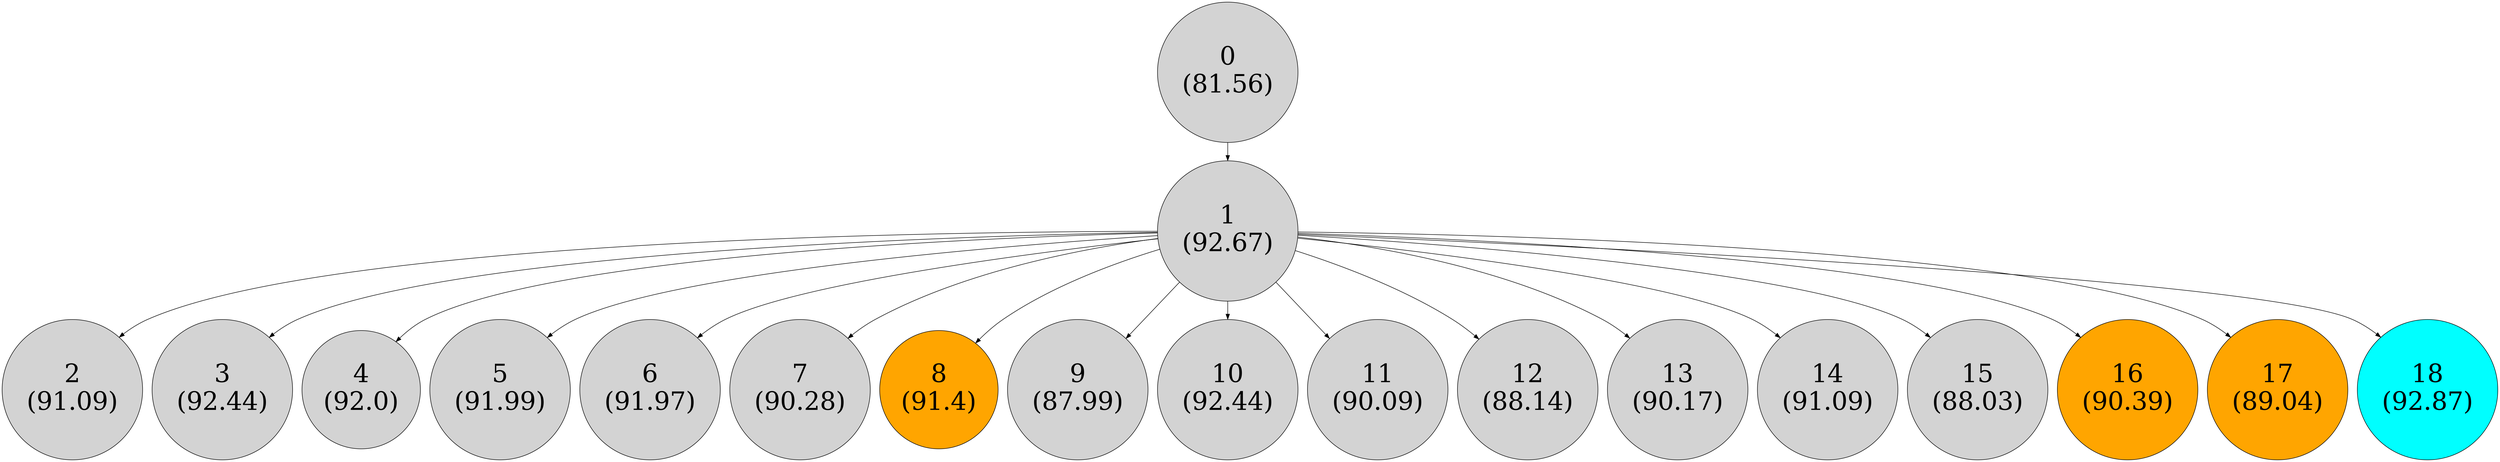 digraph G {
    node [style=filled, shape=circle, fontsize=50];
    0 [label="0\n(81.56)"];
    1 [label="1\n(92.67)"];
    2 [label="2\n(91.09)"];
    3 [label="3\n(92.44)"];
    4 [label="4\n(92.0)"];
    5 [label="5\n(91.99)"];
    6 [label="6\n(91.97)"];
    7 [label="7\n(90.28)"];
    8 [label="8\n(91.4)", fillcolor=orange, fontcolor=black];
    9 [label="9\n(87.99)"];
    10 [label="10\n(92.44)"];
    11 [label="11\n(90.09)"];
    12 [label="12\n(88.14)"];
    13 [label="13\n(90.17)"];
    14 [label="14\n(91.09)"];
    15 [label="15\n(88.03)"];
    16 [label="16\n(90.39)", fillcolor=orange, fontcolor=black];
    17 [label="17\n(89.04)", fillcolor=orange, fontcolor=black];
    18 [label="18\n(92.87)", fillcolor=cyan, fontcolor=black];
    0 -> 1;
    1 -> 2;
    1 -> 3;
    1 -> 4;
    1 -> 5;
    1 -> 6;
    1 -> 7;
    1 -> 8;
    1 -> 9;
    1 -> 10;
    1 -> 11;
    1 -> 12;
    1 -> 13;
    1 -> 14;
    1 -> 15;
    1 -> 16;
    1 -> 17;
    1 -> 18;
}